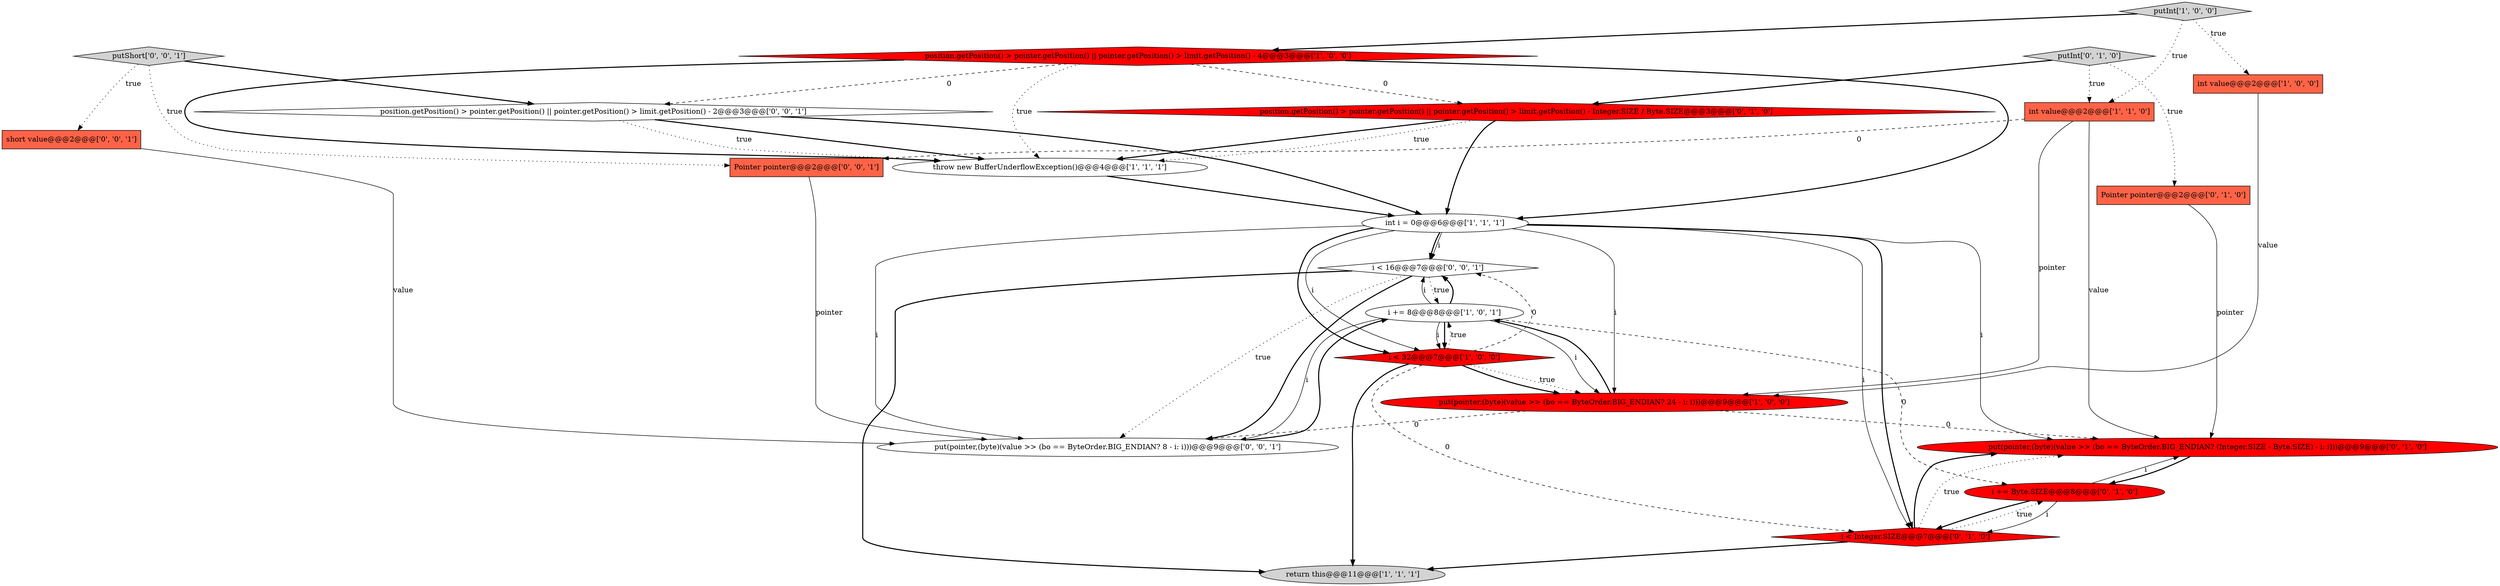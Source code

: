 digraph {
8 [style = filled, label = "return this@@@11@@@['1', '1', '1']", fillcolor = lightgray, shape = ellipse image = "AAA0AAABBB1BBB"];
3 [style = filled, label = "i += 8@@@8@@@['1', '0', '1']", fillcolor = white, shape = ellipse image = "AAA0AAABBB1BBB"];
10 [style = filled, label = "Pointer pointer@@@2@@@['0', '1', '0']", fillcolor = tomato, shape = box image = "AAA0AAABBB2BBB"];
9 [style = filled, label = "put(pointer,(byte)(value >> (bo == ByteOrder.BIG_ENDIAN? 24 - i: i)))@@@9@@@['1', '0', '0']", fillcolor = red, shape = ellipse image = "AAA1AAABBB1BBB"];
16 [style = filled, label = "short value@@@2@@@['0', '0', '1']", fillcolor = tomato, shape = box image = "AAA0AAABBB3BBB"];
20 [style = filled, label = "i < 16@@@7@@@['0', '0', '1']", fillcolor = white, shape = diamond image = "AAA0AAABBB3BBB"];
13 [style = filled, label = "put(pointer,(byte)(value >> (bo == ByteOrder.BIG_ENDIAN? (Integer.SIZE - Byte.SIZE) - i: i)))@@@9@@@['0', '1', '0']", fillcolor = red, shape = ellipse image = "AAA1AAABBB2BBB"];
15 [style = filled, label = "i += Byte.SIZE@@@8@@@['0', '1', '0']", fillcolor = red, shape = ellipse image = "AAA1AAABBB2BBB"];
7 [style = filled, label = "int i = 0@@@6@@@['1', '1', '1']", fillcolor = white, shape = ellipse image = "AAA0AAABBB1BBB"];
0 [style = filled, label = "position.getPosition() > pointer.getPosition() || pointer.getPosition() > limit.getPosition() - 4@@@3@@@['1', '0', '0']", fillcolor = red, shape = diamond image = "AAA1AAABBB1BBB"];
4 [style = filled, label = "putInt['1', '0', '0']", fillcolor = lightgray, shape = diamond image = "AAA0AAABBB1BBB"];
5 [style = filled, label = "int value@@@2@@@['1', '1', '0']", fillcolor = tomato, shape = box image = "AAA0AAABBB1BBB"];
2 [style = filled, label = "i < 32@@@7@@@['1', '0', '0']", fillcolor = red, shape = diamond image = "AAA1AAABBB1BBB"];
14 [style = filled, label = "putInt['0', '1', '0']", fillcolor = lightgray, shape = diamond image = "AAA0AAABBB2BBB"];
1 [style = filled, label = "int value@@@2@@@['1', '0', '0']", fillcolor = tomato, shape = box image = "AAA0AAABBB1BBB"];
12 [style = filled, label = "i < Integer.SIZE@@@7@@@['0', '1', '0']", fillcolor = red, shape = diamond image = "AAA1AAABBB2BBB"];
6 [style = filled, label = "throw new BufferUnderflowException()@@@4@@@['1', '1', '1']", fillcolor = white, shape = ellipse image = "AAA0AAABBB1BBB"];
21 [style = filled, label = "Pointer pointer@@@2@@@['0', '0', '1']", fillcolor = tomato, shape = box image = "AAA0AAABBB3BBB"];
11 [style = filled, label = "position.getPosition() > pointer.getPosition() || pointer.getPosition() > limit.getPosition() - Integer.SIZE / Byte.SIZE@@@3@@@['0', '1', '0']", fillcolor = red, shape = diamond image = "AAA1AAABBB2BBB"];
18 [style = filled, label = "put(pointer,(byte)(value >> (bo == ByteOrder.BIG_ENDIAN? 8 - i: i)))@@@9@@@['0', '0', '1']", fillcolor = white, shape = ellipse image = "AAA0AAABBB3BBB"];
17 [style = filled, label = "putShort['0', '0', '1']", fillcolor = lightgray, shape = diamond image = "AAA0AAABBB3BBB"];
19 [style = filled, label = "position.getPosition() > pointer.getPosition() || pointer.getPosition() > limit.getPosition() - 2@@@3@@@['0', '0', '1']", fillcolor = white, shape = diamond image = "AAA0AAABBB3BBB"];
2->3 [style = dotted, label="true"];
4->5 [style = dotted, label="true"];
3->2 [style = solid, label="i"];
18->3 [style = bold, label=""];
2->20 [style = dashed, label="0"];
4->1 [style = dotted, label="true"];
7->2 [style = solid, label="i"];
7->20 [style = solid, label="i"];
0->6 [style = bold, label=""];
7->12 [style = bold, label=""];
0->19 [style = dashed, label="0"];
9->18 [style = dashed, label="0"];
11->6 [style = bold, label=""];
10->13 [style = solid, label="pointer"];
12->15 [style = dotted, label="true"];
15->13 [style = solid, label="i"];
7->18 [style = solid, label="i"];
0->11 [style = dashed, label="0"];
5->13 [style = solid, label="value"];
2->9 [style = bold, label=""];
7->20 [style = bold, label=""];
0->6 [style = dotted, label="true"];
15->12 [style = solid, label="i"];
19->6 [style = bold, label=""];
17->19 [style = bold, label=""];
14->10 [style = dotted, label="true"];
7->9 [style = solid, label="i"];
3->18 [style = solid, label="i"];
4->0 [style = bold, label=""];
7->13 [style = solid, label="i"];
0->7 [style = bold, label=""];
17->16 [style = dotted, label="true"];
7->12 [style = solid, label="i"];
20->18 [style = bold, label=""];
12->13 [style = bold, label=""];
2->12 [style = dashed, label="0"];
3->9 [style = solid, label="i"];
12->13 [style = dotted, label="true"];
20->8 [style = bold, label=""];
14->5 [style = dotted, label="true"];
3->20 [style = bold, label=""];
2->9 [style = dotted, label="true"];
3->2 [style = bold, label=""];
11->6 [style = dotted, label="true"];
7->2 [style = bold, label=""];
12->8 [style = bold, label=""];
9->13 [style = dashed, label="0"];
3->20 [style = solid, label="i"];
20->18 [style = dotted, label="true"];
5->21 [style = dashed, label="0"];
3->15 [style = dashed, label="0"];
20->3 [style = dotted, label="true"];
9->3 [style = bold, label=""];
15->12 [style = bold, label=""];
16->18 [style = solid, label="value"];
19->6 [style = dotted, label="true"];
13->15 [style = bold, label=""];
1->9 [style = solid, label="value"];
6->7 [style = bold, label=""];
17->21 [style = dotted, label="true"];
14->11 [style = bold, label=""];
19->7 [style = bold, label=""];
2->8 [style = bold, label=""];
11->7 [style = bold, label=""];
21->18 [style = solid, label="pointer"];
5->9 [style = solid, label="pointer"];
}
